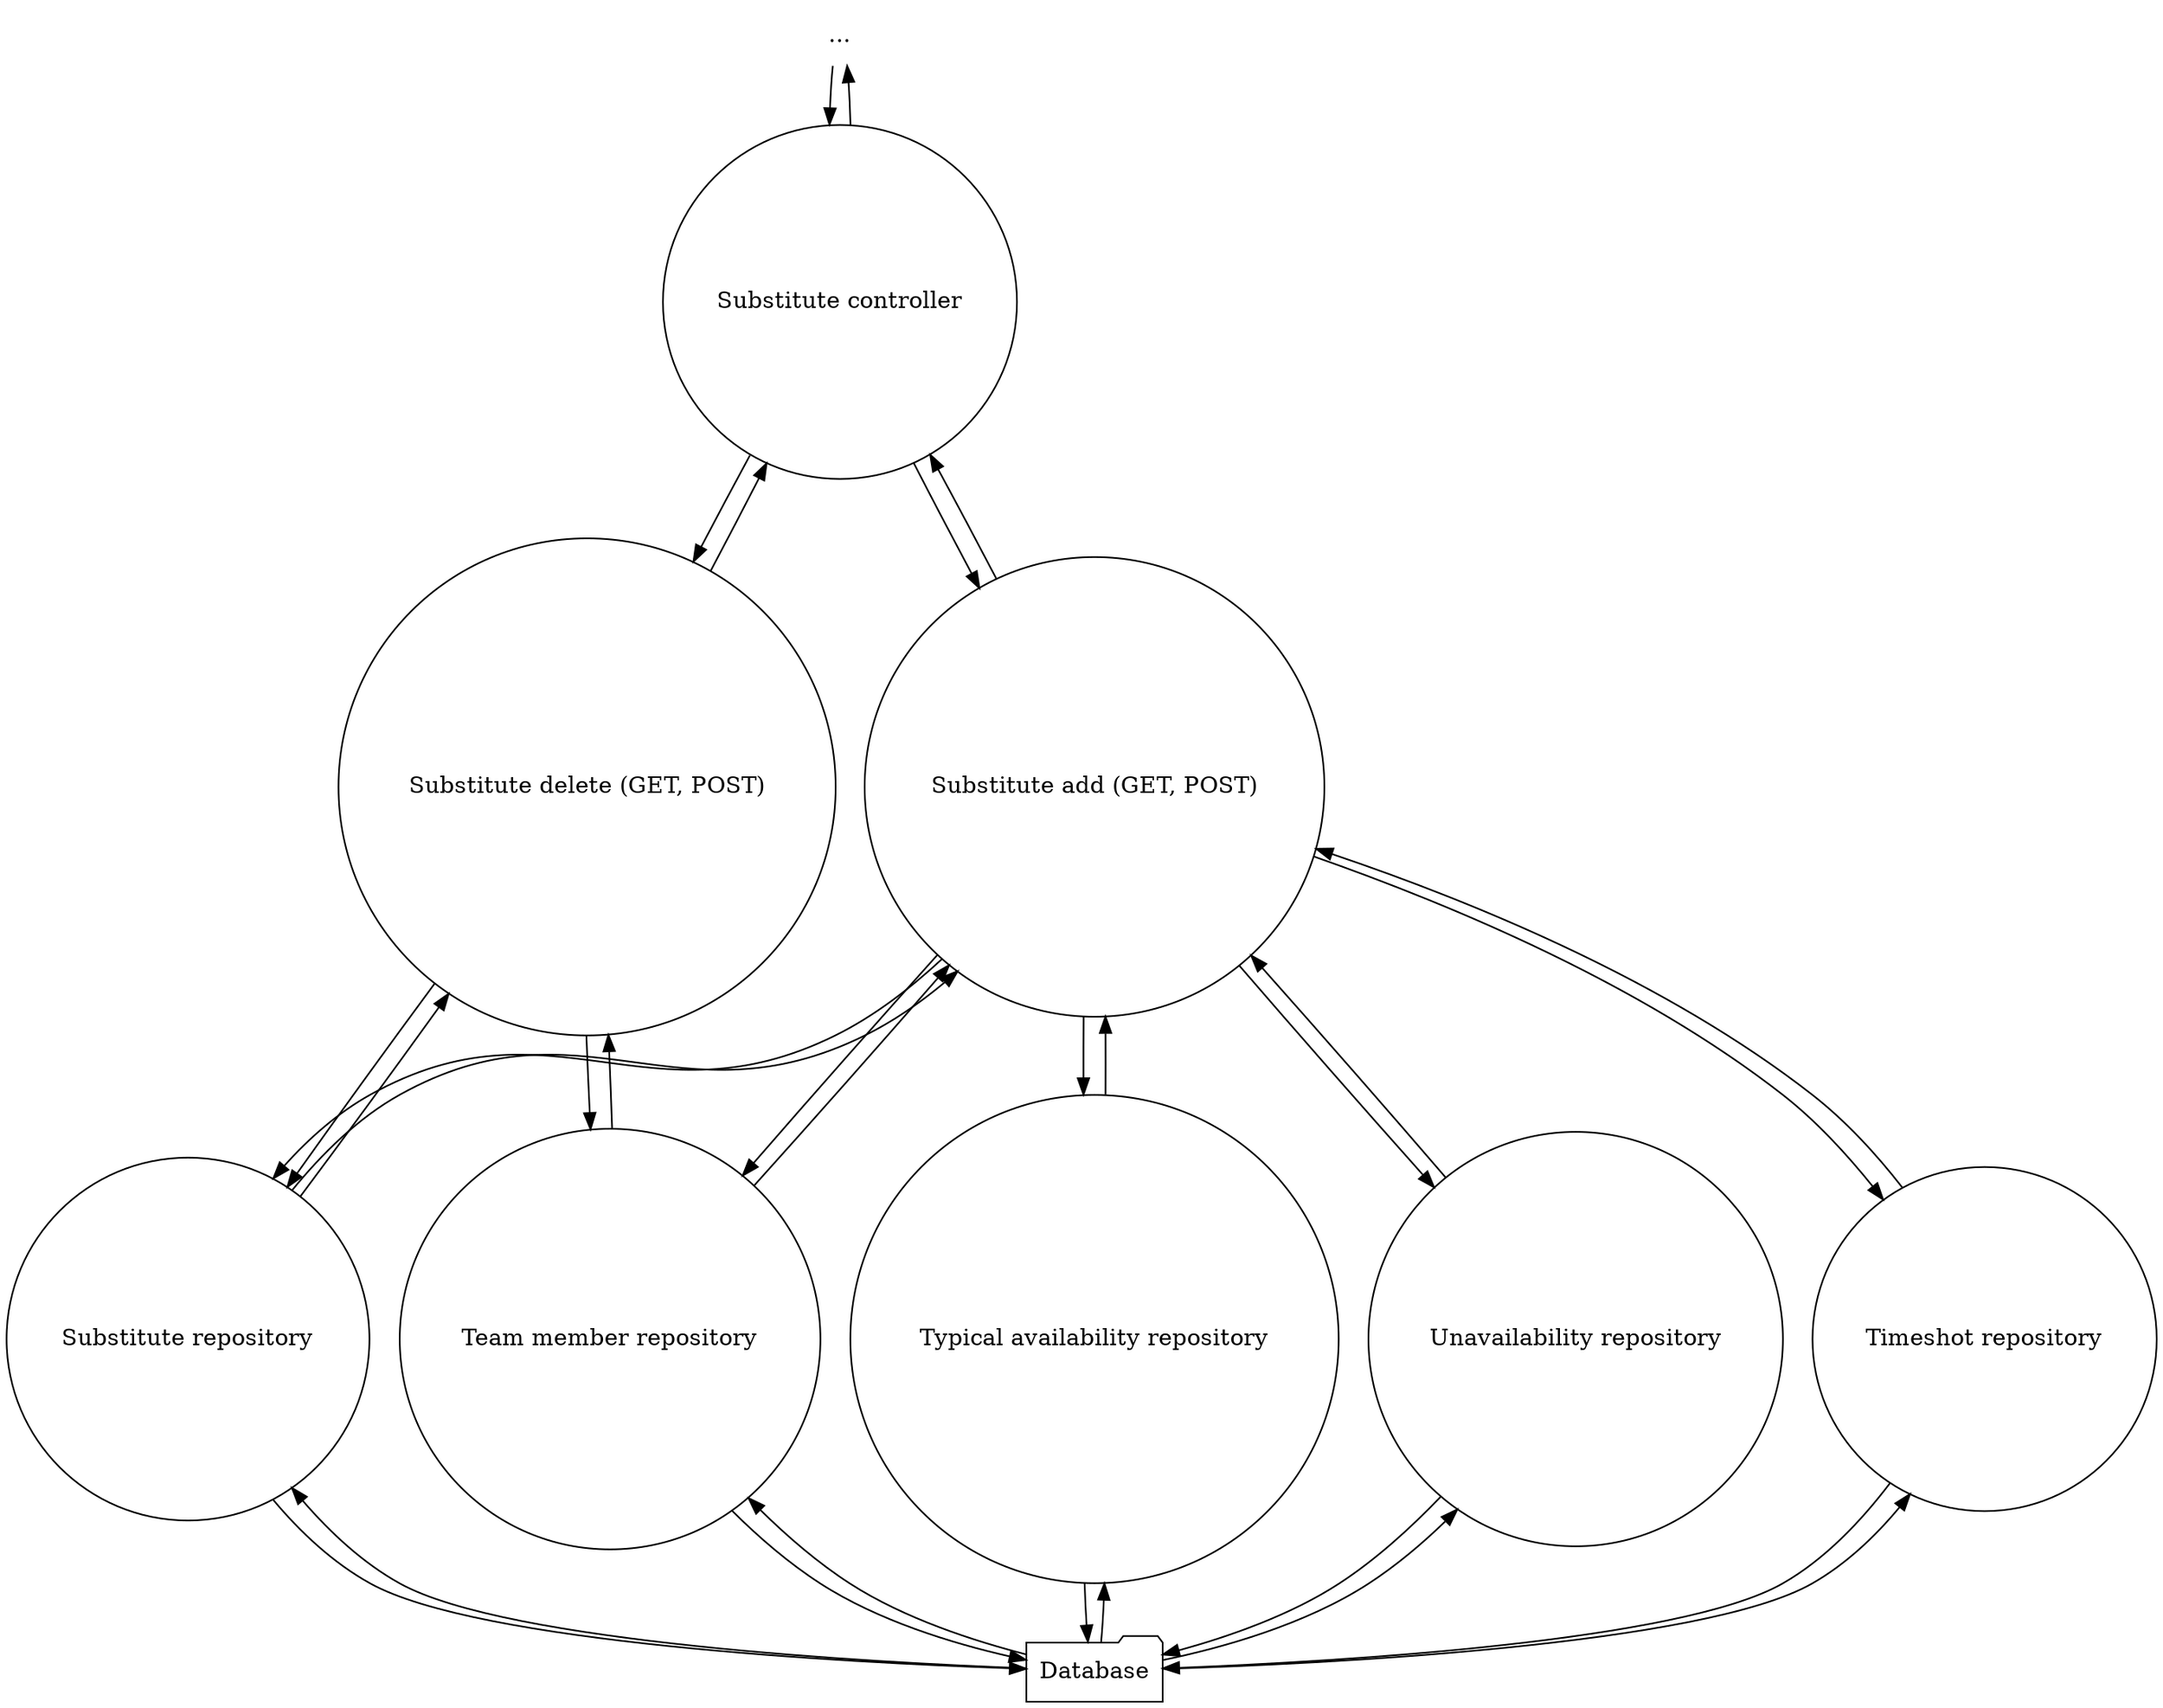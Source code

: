 digraph data_flow_diagram {
    node [ shape = circle ]
    
    "..." [ shape = none ]
    
    "..." -> "Substitute controller" -> "..."

    subgraph actions {
        rank = same
        
        "Substitute add (GET, POST)"
        "Substitute delete (GET, POST)"
    }
    
    "Substitute controller" -> {
        "Substitute add (GET, POST)"
        "Substitute delete (GET, POST)"
    } -> "Substitute controller"
    
    subgraph repositories {
        rank = same
        
        "Team member repository"
        "Substitute repository"
        "Typical availability repository"
        "Unavailability repository"
        "Timeshot repository"
    }
    
    "Substitute add (GET, POST)" -> {
        "Team member repository"
        "Substitute repository"
        "Typical availability repository"
        "Unavailability repository"
        "Timeshot repository"
    } -> "Substitute add (GET, POST)"
    
    "Substitute delete (GET, POST)" -> {
        "Team member repository"
        "Substitute repository"
    } ->  "Substitute delete (GET, POST)"
    
    Database [ shape = folder ]
    
    Database -> {
        "Team member repository"
        "Substitute repository"
        "Typical availability repository"
        "Unavailability repository"
        "Timeshot repository"
    } -> Database
}
